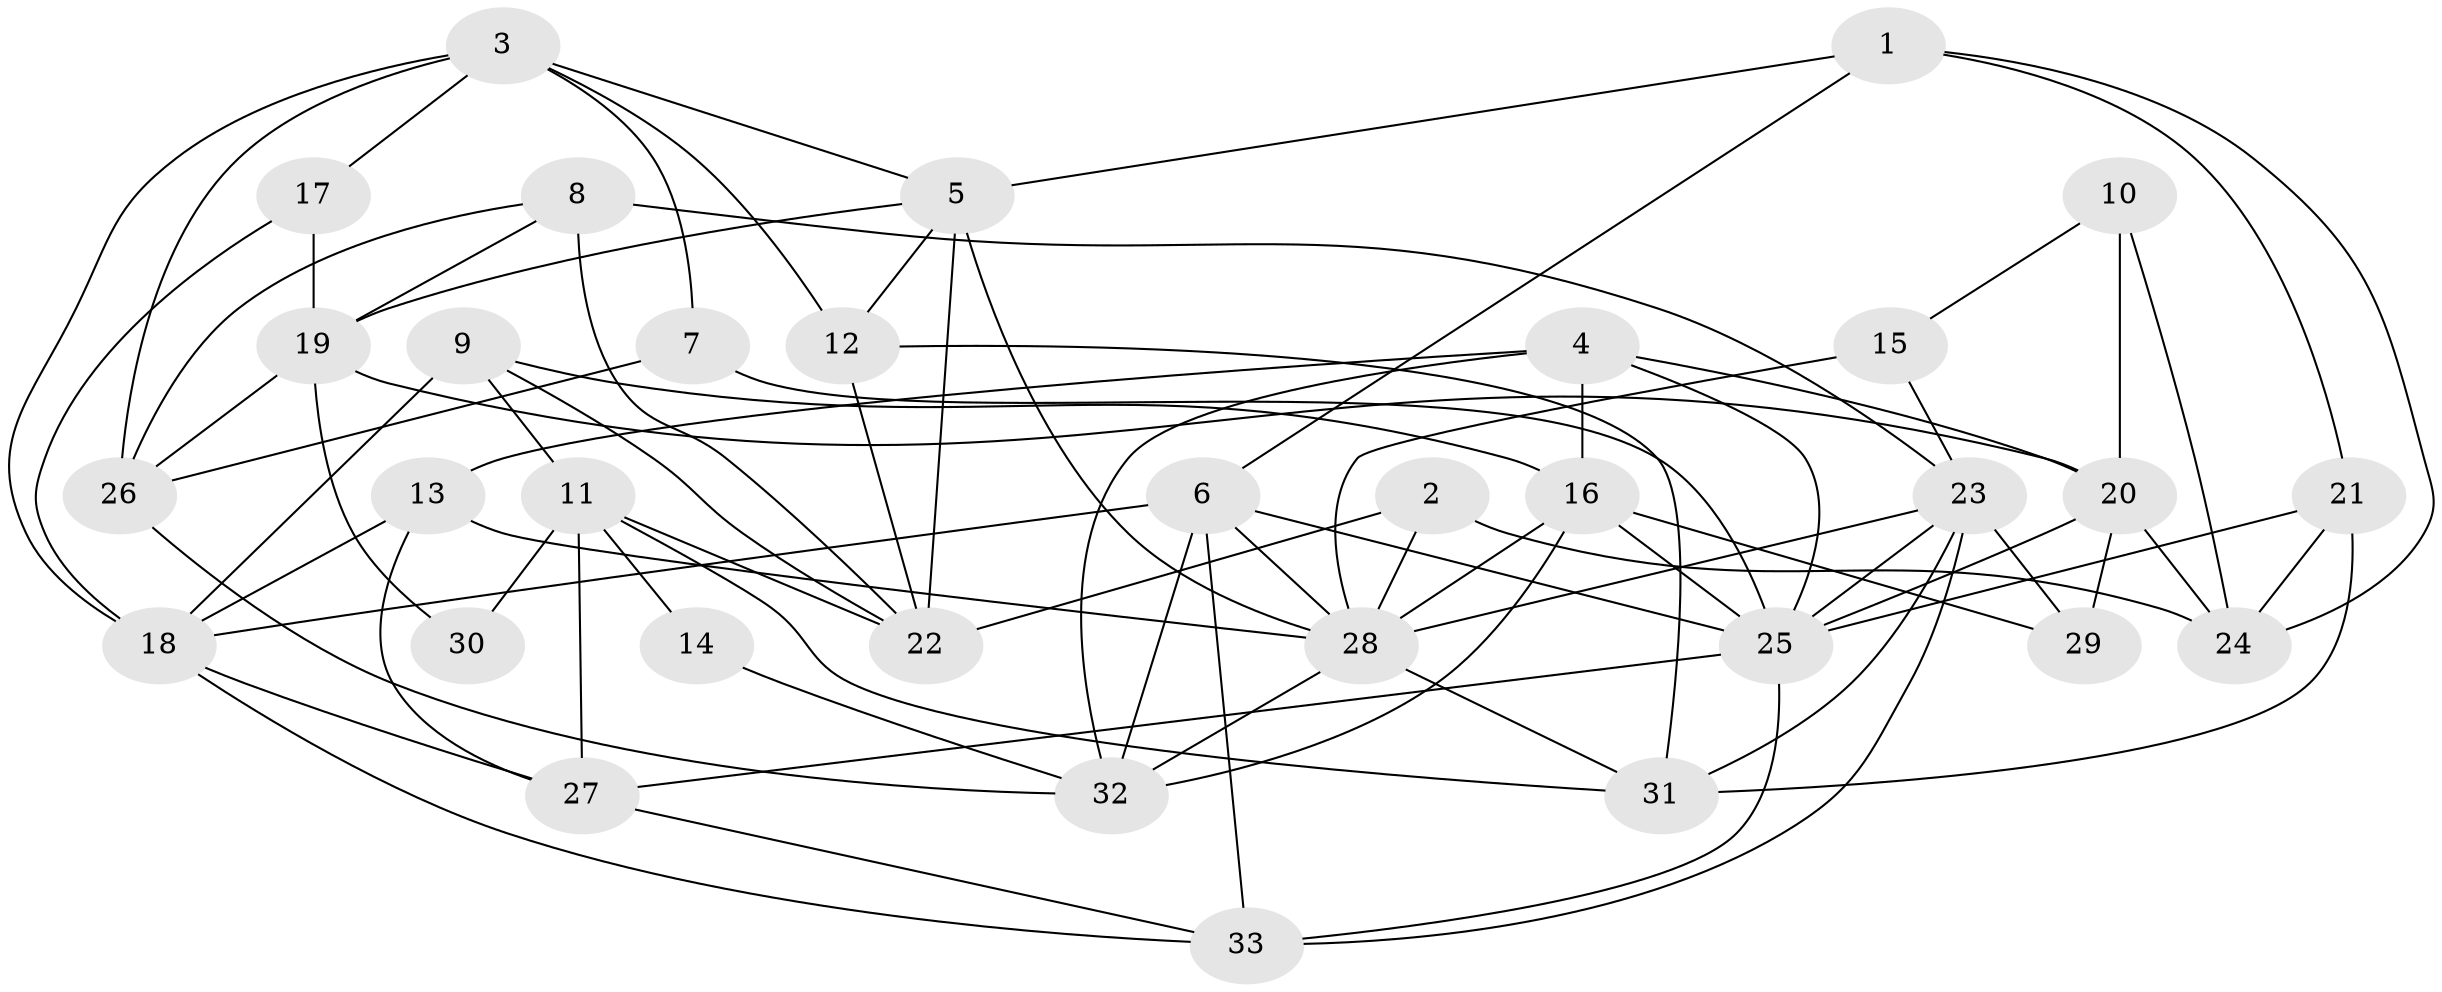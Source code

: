 // original degree distribution, {4: 0.26229508196721313, 2: 0.11475409836065574, 3: 0.3114754098360656, 5: 0.18032786885245902, 6: 0.08196721311475409, 7: 0.03278688524590164, 10: 0.01639344262295082}
// Generated by graph-tools (version 1.1) at 2025/01/03/09/25 03:01:57]
// undirected, 33 vertices, 81 edges
graph export_dot {
graph [start="1"]
  node [color=gray90,style=filled];
  1;
  2;
  3;
  4;
  5;
  6;
  7;
  8;
  9;
  10;
  11;
  12;
  13;
  14;
  15;
  16;
  17;
  18;
  19;
  20;
  21;
  22;
  23;
  24;
  25;
  26;
  27;
  28;
  29;
  30;
  31;
  32;
  33;
  1 -- 5 [weight=1.0];
  1 -- 6 [weight=1.0];
  1 -- 21 [weight=1.0];
  1 -- 24 [weight=1.0];
  2 -- 22 [weight=1.0];
  2 -- 24 [weight=2.0];
  2 -- 28 [weight=1.0];
  3 -- 5 [weight=1.0];
  3 -- 7 [weight=1.0];
  3 -- 12 [weight=1.0];
  3 -- 17 [weight=1.0];
  3 -- 18 [weight=1.0];
  3 -- 26 [weight=1.0];
  4 -- 13 [weight=1.0];
  4 -- 16 [weight=1.0];
  4 -- 20 [weight=1.0];
  4 -- 25 [weight=1.0];
  4 -- 32 [weight=1.0];
  5 -- 12 [weight=1.0];
  5 -- 19 [weight=1.0];
  5 -- 22 [weight=1.0];
  5 -- 28 [weight=2.0];
  6 -- 18 [weight=1.0];
  6 -- 25 [weight=1.0];
  6 -- 28 [weight=2.0];
  6 -- 32 [weight=1.0];
  6 -- 33 [weight=1.0];
  7 -- 25 [weight=1.0];
  7 -- 26 [weight=1.0];
  8 -- 19 [weight=1.0];
  8 -- 22 [weight=1.0];
  8 -- 23 [weight=2.0];
  8 -- 26 [weight=1.0];
  9 -- 11 [weight=2.0];
  9 -- 16 [weight=2.0];
  9 -- 18 [weight=1.0];
  9 -- 22 [weight=1.0];
  10 -- 15 [weight=1.0];
  10 -- 20 [weight=1.0];
  10 -- 24 [weight=1.0];
  11 -- 14 [weight=1.0];
  11 -- 22 [weight=2.0];
  11 -- 27 [weight=2.0];
  11 -- 30 [weight=1.0];
  11 -- 31 [weight=1.0];
  12 -- 22 [weight=1.0];
  12 -- 31 [weight=1.0];
  13 -- 18 [weight=1.0];
  13 -- 27 [weight=1.0];
  13 -- 28 [weight=1.0];
  14 -- 32 [weight=1.0];
  15 -- 23 [weight=1.0];
  15 -- 28 [weight=2.0];
  16 -- 25 [weight=1.0];
  16 -- 28 [weight=1.0];
  16 -- 29 [weight=1.0];
  16 -- 32 [weight=1.0];
  17 -- 18 [weight=1.0];
  17 -- 19 [weight=1.0];
  18 -- 27 [weight=1.0];
  18 -- 33 [weight=1.0];
  19 -- 20 [weight=1.0];
  19 -- 26 [weight=1.0];
  19 -- 30 [weight=2.0];
  20 -- 24 [weight=1.0];
  20 -- 25 [weight=1.0];
  20 -- 29 [weight=1.0];
  21 -- 24 [weight=1.0];
  21 -- 25 [weight=1.0];
  21 -- 31 [weight=1.0];
  23 -- 25 [weight=1.0];
  23 -- 28 [weight=2.0];
  23 -- 29 [weight=1.0];
  23 -- 31 [weight=1.0];
  23 -- 33 [weight=1.0];
  25 -- 27 [weight=2.0];
  25 -- 33 [weight=1.0];
  26 -- 32 [weight=1.0];
  27 -- 33 [weight=1.0];
  28 -- 31 [weight=1.0];
  28 -- 32 [weight=1.0];
}
